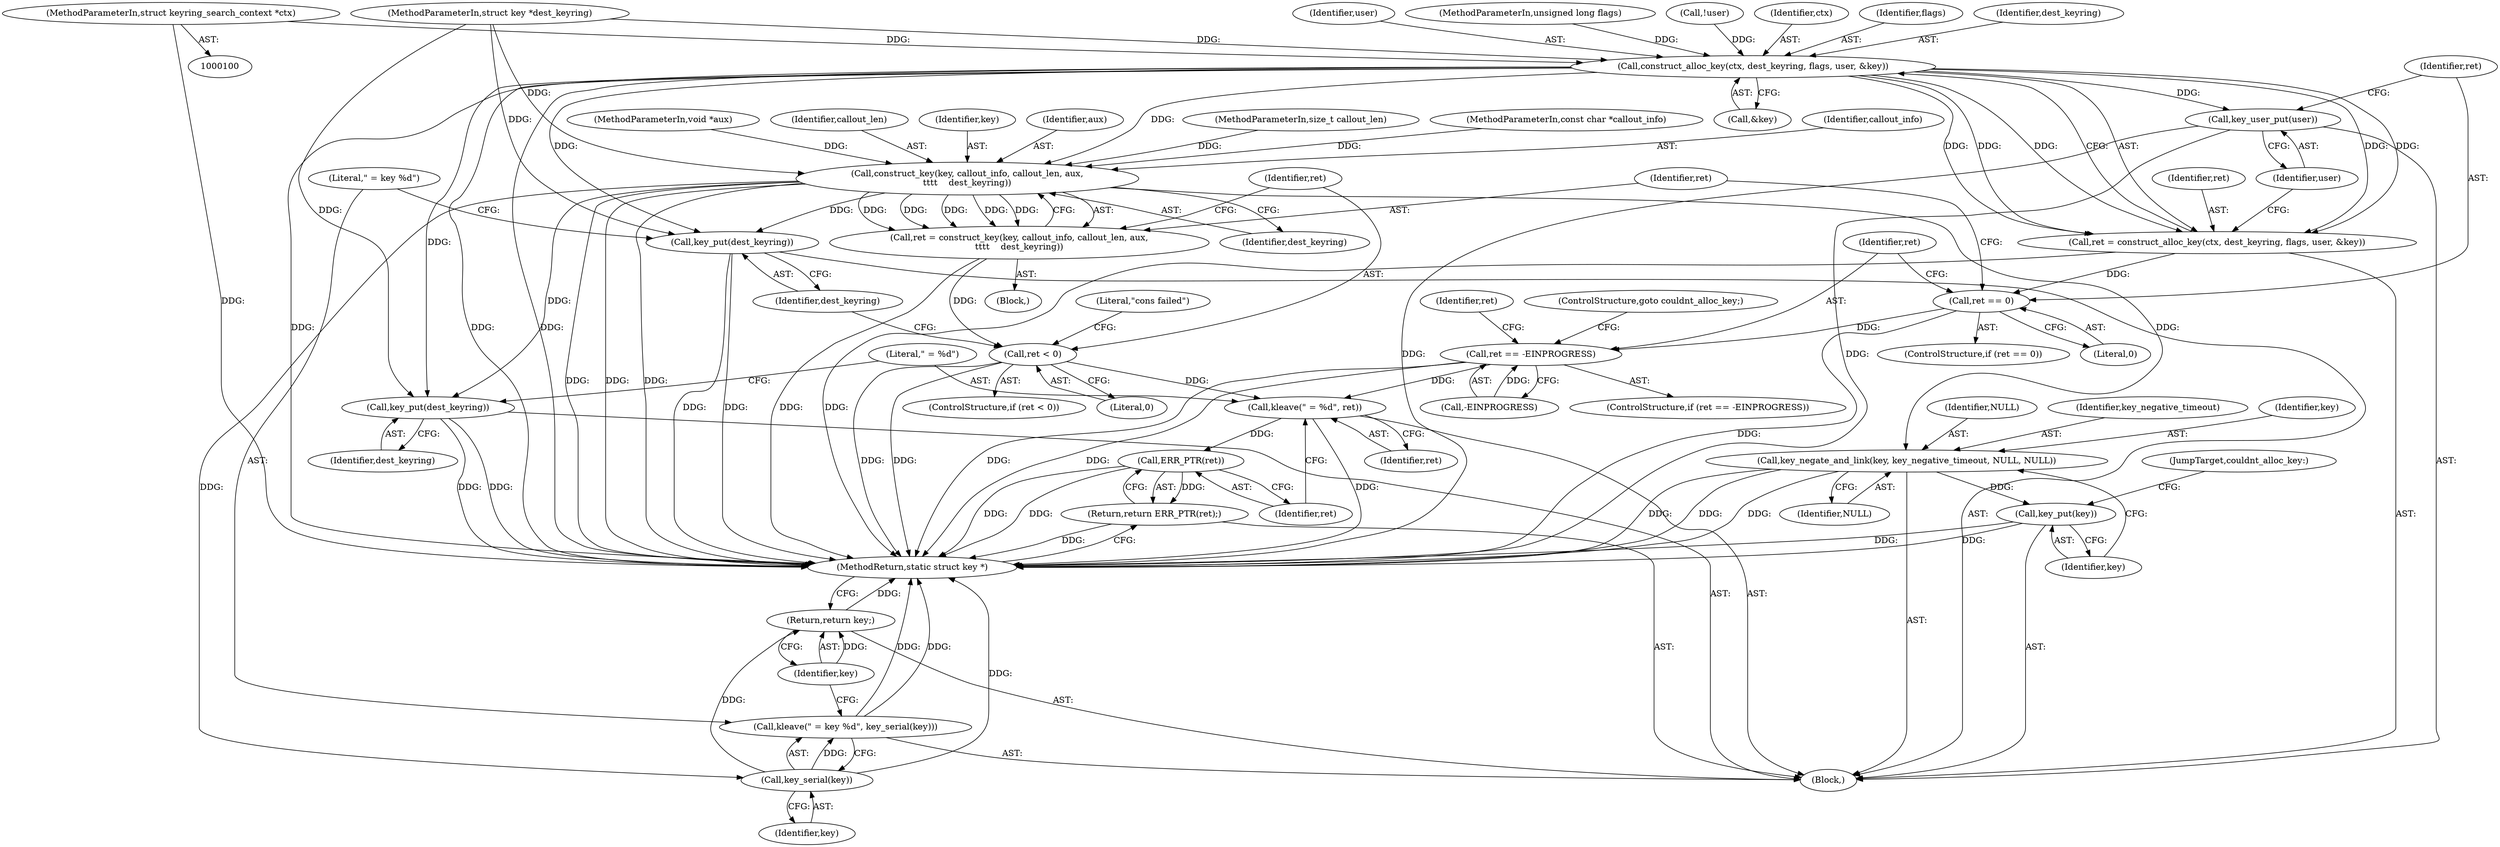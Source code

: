 digraph "0_linux_4dca6ea1d9432052afb06baf2e3ae78188a4410b_0@pointer" {
"1000101" [label="(MethodParameterIn,struct keyring_search_context *ctx)"];
"1000142" [label="(Call,construct_alloc_key(ctx, dest_keyring, flags, user, &key))"];
"1000140" [label="(Call,ret = construct_alloc_key(ctx, dest_keyring, flags, user, &key))"];
"1000152" [label="(Call,ret == 0)"];
"1000174" [label="(Call,ret == -EINPROGRESS)"];
"1000204" [label="(Call,kleave(\" = %d\", ret))"];
"1000208" [label="(Call,ERR_PTR(ret))"];
"1000207" [label="(Return,return ERR_PTR(ret);)"];
"1000149" [label="(Call,key_user_put(user))"];
"1000158" [label="(Call,construct_key(key, callout_info, callout_len, aux,\n\t\t\t\t    dest_keyring))"];
"1000156" [label="(Call,ret = construct_key(key, callout_info, callout_len, aux,\n\t\t\t\t    dest_keyring))"];
"1000165" [label="(Call,ret < 0)"];
"1000185" [label="(Call,key_put(dest_keyring))"];
"1000189" [label="(Call,key_serial(key))"];
"1000187" [label="(Call,kleave(\" = key %d\", key_serial(key)))"];
"1000191" [label="(Return,return key;)"];
"1000194" [label="(Call,key_negate_and_link(key, key_negative_timeout, NULL, NULL))"];
"1000199" [label="(Call,key_put(key))"];
"1000202" [label="(Call,key_put(dest_keyring))"];
"1000209" [label="(Identifier,ret)"];
"1000173" [label="(ControlStructure,if (ret == -EINPROGRESS))"];
"1000143" [label="(Identifier,ctx)"];
"1000204" [label="(Call,kleave(\" = %d\", ret))"];
"1000161" [label="(Identifier,callout_len)"];
"1000190" [label="(Identifier,key)"];
"1000194" [label="(Call,key_negate_and_link(key, key_negative_timeout, NULL, NULL))"];
"1000192" [label="(Identifier,key)"];
"1000156" [label="(Call,ret = construct_key(key, callout_info, callout_len, aux,\n\t\t\t\t    dest_keyring))"];
"1000150" [label="(Identifier,user)"];
"1000141" [label="(Identifier,ret)"];
"1000200" [label="(Identifier,key)"];
"1000186" [label="(Identifier,dest_keyring)"];
"1000184" [label="(ControlStructure,goto couldnt_alloc_key;)"];
"1000210" [label="(MethodReturn,static struct key *)"];
"1000195" [label="(Identifier,key)"];
"1000203" [label="(Identifier,dest_keyring)"];
"1000152" [label="(Call,ret == 0)"];
"1000155" [label="(Block,)"];
"1000166" [label="(Identifier,ret)"];
"1000164" [label="(ControlStructure,if (ret < 0))"];
"1000174" [label="(Call,ret == -EINPROGRESS)"];
"1000159" [label="(Identifier,key)"];
"1000191" [label="(Return,return key;)"];
"1000140" [label="(Call,ret = construct_alloc_key(ctx, dest_keyring, flags, user, &key))"];
"1000142" [label="(Call,construct_alloc_key(ctx, dest_keyring, flags, user, &key))"];
"1000105" [label="(MethodParameterIn,struct key *dest_keyring)"];
"1000162" [label="(Identifier,aux)"];
"1000187" [label="(Call,kleave(\" = key %d\", key_serial(key)))"];
"1000198" [label="(Identifier,NULL)"];
"1000145" [label="(Identifier,flags)"];
"1000157" [label="(Identifier,ret)"];
"1000197" [label="(Identifier,NULL)"];
"1000144" [label="(Identifier,dest_keyring)"];
"1000205" [label="(Literal,\" = %d\")"];
"1000199" [label="(Call,key_put(key))"];
"1000201" [label="(JumpTarget,couldnt_alloc_key:)"];
"1000189" [label="(Call,key_serial(key))"];
"1000176" [label="(Call,-EINPROGRESS)"];
"1000107" [label="(Block,)"];
"1000170" [label="(Literal,\"cons failed\")"];
"1000103" [label="(MethodParameterIn,size_t callout_len)"];
"1000146" [label="(Identifier,user)"];
"1000106" [label="(MethodParameterIn,unsigned long flags)"];
"1000101" [label="(MethodParameterIn,struct keyring_search_context *ctx)"];
"1000158" [label="(Call,construct_key(key, callout_info, callout_len, aux,\n\t\t\t\t    dest_keyring))"];
"1000175" [label="(Identifier,ret)"];
"1000206" [label="(Identifier,ret)"];
"1000196" [label="(Identifier,key_negative_timeout)"];
"1000180" [label="(Identifier,ret)"];
"1000149" [label="(Call,key_user_put(user))"];
"1000153" [label="(Identifier,ret)"];
"1000163" [label="(Identifier,dest_keyring)"];
"1000102" [label="(MethodParameterIn,const char *callout_info)"];
"1000154" [label="(Literal,0)"];
"1000208" [label="(Call,ERR_PTR(ret))"];
"1000188" [label="(Literal,\" = key %d\")"];
"1000147" [label="(Call,&key)"];
"1000160" [label="(Identifier,callout_info)"];
"1000202" [label="(Call,key_put(dest_keyring))"];
"1000131" [label="(Call,!user)"];
"1000167" [label="(Literal,0)"];
"1000104" [label="(MethodParameterIn,void *aux)"];
"1000185" [label="(Call,key_put(dest_keyring))"];
"1000151" [label="(ControlStructure,if (ret == 0))"];
"1000207" [label="(Return,return ERR_PTR(ret);)"];
"1000165" [label="(Call,ret < 0)"];
"1000101" -> "1000100"  [label="AST: "];
"1000101" -> "1000210"  [label="DDG: "];
"1000101" -> "1000142"  [label="DDG: "];
"1000142" -> "1000140"  [label="AST: "];
"1000142" -> "1000147"  [label="CFG: "];
"1000143" -> "1000142"  [label="AST: "];
"1000144" -> "1000142"  [label="AST: "];
"1000145" -> "1000142"  [label="AST: "];
"1000146" -> "1000142"  [label="AST: "];
"1000147" -> "1000142"  [label="AST: "];
"1000140" -> "1000142"  [label="CFG: "];
"1000142" -> "1000210"  [label="DDG: "];
"1000142" -> "1000210"  [label="DDG: "];
"1000142" -> "1000210"  [label="DDG: "];
"1000142" -> "1000140"  [label="DDG: "];
"1000142" -> "1000140"  [label="DDG: "];
"1000142" -> "1000140"  [label="DDG: "];
"1000142" -> "1000140"  [label="DDG: "];
"1000142" -> "1000140"  [label="DDG: "];
"1000105" -> "1000142"  [label="DDG: "];
"1000106" -> "1000142"  [label="DDG: "];
"1000131" -> "1000142"  [label="DDG: "];
"1000142" -> "1000149"  [label="DDG: "];
"1000142" -> "1000158"  [label="DDG: "];
"1000142" -> "1000185"  [label="DDG: "];
"1000142" -> "1000202"  [label="DDG: "];
"1000140" -> "1000107"  [label="AST: "];
"1000141" -> "1000140"  [label="AST: "];
"1000150" -> "1000140"  [label="CFG: "];
"1000140" -> "1000210"  [label="DDG: "];
"1000140" -> "1000152"  [label="DDG: "];
"1000152" -> "1000151"  [label="AST: "];
"1000152" -> "1000154"  [label="CFG: "];
"1000153" -> "1000152"  [label="AST: "];
"1000154" -> "1000152"  [label="AST: "];
"1000157" -> "1000152"  [label="CFG: "];
"1000175" -> "1000152"  [label="CFG: "];
"1000152" -> "1000210"  [label="DDG: "];
"1000152" -> "1000174"  [label="DDG: "];
"1000174" -> "1000173"  [label="AST: "];
"1000174" -> "1000176"  [label="CFG: "];
"1000175" -> "1000174"  [label="AST: "];
"1000176" -> "1000174"  [label="AST: "];
"1000180" -> "1000174"  [label="CFG: "];
"1000184" -> "1000174"  [label="CFG: "];
"1000174" -> "1000210"  [label="DDG: "];
"1000174" -> "1000210"  [label="DDG: "];
"1000176" -> "1000174"  [label="DDG: "];
"1000174" -> "1000204"  [label="DDG: "];
"1000204" -> "1000107"  [label="AST: "];
"1000204" -> "1000206"  [label="CFG: "];
"1000205" -> "1000204"  [label="AST: "];
"1000206" -> "1000204"  [label="AST: "];
"1000209" -> "1000204"  [label="CFG: "];
"1000204" -> "1000210"  [label="DDG: "];
"1000165" -> "1000204"  [label="DDG: "];
"1000204" -> "1000208"  [label="DDG: "];
"1000208" -> "1000207"  [label="AST: "];
"1000208" -> "1000209"  [label="CFG: "];
"1000209" -> "1000208"  [label="AST: "];
"1000207" -> "1000208"  [label="CFG: "];
"1000208" -> "1000210"  [label="DDG: "];
"1000208" -> "1000210"  [label="DDG: "];
"1000208" -> "1000207"  [label="DDG: "];
"1000207" -> "1000107"  [label="AST: "];
"1000210" -> "1000207"  [label="CFG: "];
"1000207" -> "1000210"  [label="DDG: "];
"1000149" -> "1000107"  [label="AST: "];
"1000149" -> "1000150"  [label="CFG: "];
"1000150" -> "1000149"  [label="AST: "];
"1000153" -> "1000149"  [label="CFG: "];
"1000149" -> "1000210"  [label="DDG: "];
"1000149" -> "1000210"  [label="DDG: "];
"1000158" -> "1000156"  [label="AST: "];
"1000158" -> "1000163"  [label="CFG: "];
"1000159" -> "1000158"  [label="AST: "];
"1000160" -> "1000158"  [label="AST: "];
"1000161" -> "1000158"  [label="AST: "];
"1000162" -> "1000158"  [label="AST: "];
"1000163" -> "1000158"  [label="AST: "];
"1000156" -> "1000158"  [label="CFG: "];
"1000158" -> "1000210"  [label="DDG: "];
"1000158" -> "1000210"  [label="DDG: "];
"1000158" -> "1000210"  [label="DDG: "];
"1000158" -> "1000156"  [label="DDG: "];
"1000158" -> "1000156"  [label="DDG: "];
"1000158" -> "1000156"  [label="DDG: "];
"1000158" -> "1000156"  [label="DDG: "];
"1000158" -> "1000156"  [label="DDG: "];
"1000102" -> "1000158"  [label="DDG: "];
"1000103" -> "1000158"  [label="DDG: "];
"1000104" -> "1000158"  [label="DDG: "];
"1000105" -> "1000158"  [label="DDG: "];
"1000158" -> "1000185"  [label="DDG: "];
"1000158" -> "1000189"  [label="DDG: "];
"1000158" -> "1000194"  [label="DDG: "];
"1000158" -> "1000202"  [label="DDG: "];
"1000156" -> "1000155"  [label="AST: "];
"1000157" -> "1000156"  [label="AST: "];
"1000166" -> "1000156"  [label="CFG: "];
"1000156" -> "1000210"  [label="DDG: "];
"1000156" -> "1000165"  [label="DDG: "];
"1000165" -> "1000164"  [label="AST: "];
"1000165" -> "1000167"  [label="CFG: "];
"1000166" -> "1000165"  [label="AST: "];
"1000167" -> "1000165"  [label="AST: "];
"1000170" -> "1000165"  [label="CFG: "];
"1000186" -> "1000165"  [label="CFG: "];
"1000165" -> "1000210"  [label="DDG: "];
"1000165" -> "1000210"  [label="DDG: "];
"1000185" -> "1000107"  [label="AST: "];
"1000185" -> "1000186"  [label="CFG: "];
"1000186" -> "1000185"  [label="AST: "];
"1000188" -> "1000185"  [label="CFG: "];
"1000185" -> "1000210"  [label="DDG: "];
"1000185" -> "1000210"  [label="DDG: "];
"1000105" -> "1000185"  [label="DDG: "];
"1000189" -> "1000187"  [label="AST: "];
"1000189" -> "1000190"  [label="CFG: "];
"1000190" -> "1000189"  [label="AST: "];
"1000187" -> "1000189"  [label="CFG: "];
"1000189" -> "1000210"  [label="DDG: "];
"1000189" -> "1000187"  [label="DDG: "];
"1000189" -> "1000191"  [label="DDG: "];
"1000187" -> "1000107"  [label="AST: "];
"1000188" -> "1000187"  [label="AST: "];
"1000192" -> "1000187"  [label="CFG: "];
"1000187" -> "1000210"  [label="DDG: "];
"1000187" -> "1000210"  [label="DDG: "];
"1000191" -> "1000107"  [label="AST: "];
"1000191" -> "1000192"  [label="CFG: "];
"1000192" -> "1000191"  [label="AST: "];
"1000210" -> "1000191"  [label="CFG: "];
"1000191" -> "1000210"  [label="DDG: "];
"1000192" -> "1000191"  [label="DDG: "];
"1000194" -> "1000107"  [label="AST: "];
"1000194" -> "1000198"  [label="CFG: "];
"1000195" -> "1000194"  [label="AST: "];
"1000196" -> "1000194"  [label="AST: "];
"1000197" -> "1000194"  [label="AST: "];
"1000198" -> "1000194"  [label="AST: "];
"1000200" -> "1000194"  [label="CFG: "];
"1000194" -> "1000210"  [label="DDG: "];
"1000194" -> "1000210"  [label="DDG: "];
"1000194" -> "1000210"  [label="DDG: "];
"1000194" -> "1000199"  [label="DDG: "];
"1000199" -> "1000107"  [label="AST: "];
"1000199" -> "1000200"  [label="CFG: "];
"1000200" -> "1000199"  [label="AST: "];
"1000201" -> "1000199"  [label="CFG: "];
"1000199" -> "1000210"  [label="DDG: "];
"1000199" -> "1000210"  [label="DDG: "];
"1000202" -> "1000107"  [label="AST: "];
"1000202" -> "1000203"  [label="CFG: "];
"1000203" -> "1000202"  [label="AST: "];
"1000205" -> "1000202"  [label="CFG: "];
"1000202" -> "1000210"  [label="DDG: "];
"1000202" -> "1000210"  [label="DDG: "];
"1000105" -> "1000202"  [label="DDG: "];
}
